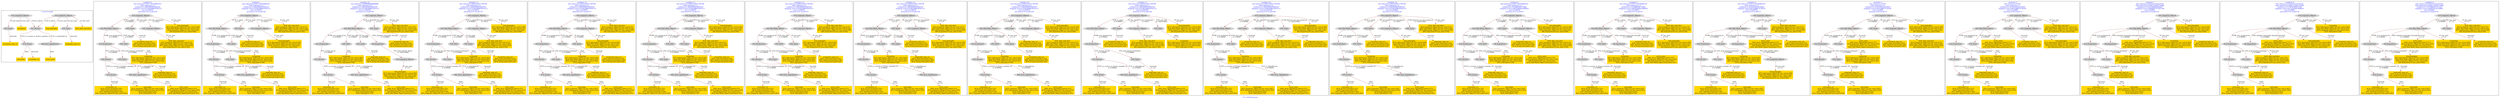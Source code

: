 digraph n0 {
fontcolor="blue"
remincross="true"
label="s11-s-19-artists.json"
subgraph cluster_0 {
label="1-correct model"
n2[style="filled",color="white",fillcolor="lightgray",label="E21_Person1"];
n3[style="filled",color="white",fillcolor="lightgray",label="E74_Group1"];
n4[style="filled",color="white",fillcolor="lightgray",label="E82_Actor_Appellation1"];
n5[style="filled",color="white",fillcolor="lightgray",label="E33_Linguistic_Object1"];
n6[style="filled",color="white",fillcolor="lightgray",label="E55_Type1"];
n7[shape="plaintext",style="filled",fillcolor="gold",label="birth_data_and_place"];
n8[shape="plaintext",style="filled",fillcolor="gold",label="long_biography"];
n9[style="filled",color="white",fillcolor="lightgray",label="E33_Linguistic_Object2"];
n10[style="filled",color="white",fillcolor="lightgray",label="E55_Type2"];
n11[shape="plaintext",style="filled",fillcolor="gold",label="occupation"];
n12[shape="plaintext",style="filled",fillcolor="gold",label="biography_type_uri"];
n13[shape="plaintext",style="filled",fillcolor="gold",label="occupation_type_uri"];
n14[shape="plaintext",style="filled",fillcolor="gold",label="nationality_uri"];
n15[shape="plaintext",style="filled",fillcolor="gold",label="nationality"];
n16[shape="plaintext",style="filled",fillcolor="gold",label="artist_name"];
}
subgraph cluster_1 {
label="candidate 0\nlink coherence:0.9411764705882353\nnode coherence:1.0\nconfidence:0.34935095855065335\nmapping score:0.47061698618355113\ncost:115.99975\n-precision:0.53-recall:0.64"
n18[style="filled",color="white",fillcolor="lightgray",label="E12_Production1"];
n19[style="filled",color="white",fillcolor="lightgray",label="E21_Person1"];
n20[style="filled",color="white",fillcolor="lightgray",label="E55_Type1"];
n21[style="filled",color="white",fillcolor="lightgray",label="E74_Group1"];
n22[style="filled",color="white",fillcolor="lightgray",label="E82_Actor_Appellation1"];
n23[style="filled",color="white",fillcolor="lightgray",label="E22_Man-Made_Object1"];
n24[style="filled",color="white",fillcolor="lightgray",label="E35_Title1"];
n25[style="filled",color="white",fillcolor="lightgray",label="E33_Linguistic_Object2"];
n26[style="filled",color="white",fillcolor="lightgray",label="E55_Type2"];
n27[style="filled",color="white",fillcolor="lightgray",label="E33_Linguistic_Object1"];
n28[shape="plaintext",style="filled",fillcolor="gold",label="nationality_uri\n[E74_Group,classLink,0.721]\n[E55_Type,classLink,0.151]\n[E57_Material,classLink,0.126]\n[E33_Linguistic_Object,P3_has_note,0.003]"];
n29[shape="plaintext",style="filled",fillcolor="gold",label="occupation_type_uri\n[E55_Type,classLink,0.353]\n[E57_Material,classLink,0.325]\n[E74_Group,classLink,0.322]"];
n30[shape="plaintext",style="filled",fillcolor="gold",label="nationality\n[E33_Linguistic_Object,P3_has_note,0.307]\n[E73_Information_Object,P3_has_note,0.301]\n[E74_Group,label,0.213]\n[E35_Title,label,0.179]"];
n31[shape="plaintext",style="filled",fillcolor="gold",label="biography_type_uri\n[E55_Type,classLink,0.353]\n[E57_Material,classLink,0.325]\n[E74_Group,classLink,0.322]"];
n32[shape="plaintext",style="filled",fillcolor="gold",label="birth_data_and_place\n[E33_Linguistic_Object,P3_has_note,0.37]\n[E22_Man-Made_Object,P3_has_note,0.235]\n[E73_Information_Object,P3_has_note,0.203]\n[E8_Acquisition,P3_has_note,0.192]"];
n33[shape="plaintext",style="filled",fillcolor="gold",label="occupation\n[E73_Information_Object,P3_has_note,0.341]\n[E22_Man-Made_Object,P3_has_note,0.307]\n[E33_Linguistic_Object,P3_has_note,0.224]\n[E35_Title,label,0.128]"];
n34[shape="plaintext",style="filled",fillcolor="gold",label="artist_name\n[E82_Actor_Appellation,label,0.377]\n[E33_Linguistic_Object,P3_has_note,0.235]\n[E8_Acquisition,P3_has_note,0.231]\n[E22_Man-Made_Object,classLink,0.157]"];
n35[shape="plaintext",style="filled",fillcolor="gold",label="long_biography\n[E73_Information_Object,P3_has_note,0.345]\n[E22_Man-Made_Object,P3_has_note,0.331]\n[E33_Linguistic_Object,P3_has_note,0.28]\n[E8_Acquisition,P3_has_note,0.044]"];
}
subgraph cluster_2 {
label="candidate 1\nlink coherence:0.9411764705882353\nnode coherence:1.0\nconfidence:0.34935095855065335\nmapping score:0.47061698618355113\ncost:115.99976\n-precision:0.53-recall:0.64"
n37[style="filled",color="white",fillcolor="lightgray",label="E12_Production1"];
n38[style="filled",color="white",fillcolor="lightgray",label="E21_Person1"];
n39[style="filled",color="white",fillcolor="lightgray",label="E55_Type1"];
n40[style="filled",color="white",fillcolor="lightgray",label="E74_Group1"];
n41[style="filled",color="white",fillcolor="lightgray",label="E82_Actor_Appellation1"];
n42[style="filled",color="white",fillcolor="lightgray",label="E22_Man-Made_Object1"];
n43[style="filled",color="white",fillcolor="lightgray",label="E35_Title1"];
n44[style="filled",color="white",fillcolor="lightgray",label="E33_Linguistic_Object1"];
n45[style="filled",color="white",fillcolor="lightgray",label="E55_Type3"];
n46[style="filled",color="white",fillcolor="lightgray",label="E33_Linguistic_Object2"];
n47[shape="plaintext",style="filled",fillcolor="gold",label="nationality_uri\n[E74_Group,classLink,0.721]\n[E55_Type,classLink,0.151]\n[E57_Material,classLink,0.126]\n[E33_Linguistic_Object,P3_has_note,0.003]"];
n48[shape="plaintext",style="filled",fillcolor="gold",label="nationality\n[E33_Linguistic_Object,P3_has_note,0.307]\n[E73_Information_Object,P3_has_note,0.301]\n[E74_Group,label,0.213]\n[E35_Title,label,0.179]"];
n49[shape="plaintext",style="filled",fillcolor="gold",label="biography_type_uri\n[E55_Type,classLink,0.353]\n[E57_Material,classLink,0.325]\n[E74_Group,classLink,0.322]"];
n50[shape="plaintext",style="filled",fillcolor="gold",label="birth_data_and_place\n[E33_Linguistic_Object,P3_has_note,0.37]\n[E22_Man-Made_Object,P3_has_note,0.235]\n[E73_Information_Object,P3_has_note,0.203]\n[E8_Acquisition,P3_has_note,0.192]"];
n51[shape="plaintext",style="filled",fillcolor="gold",label="occupation\n[E73_Information_Object,P3_has_note,0.341]\n[E22_Man-Made_Object,P3_has_note,0.307]\n[E33_Linguistic_Object,P3_has_note,0.224]\n[E35_Title,label,0.128]"];
n52[shape="plaintext",style="filled",fillcolor="gold",label="artist_name\n[E82_Actor_Appellation,label,0.377]\n[E33_Linguistic_Object,P3_has_note,0.235]\n[E8_Acquisition,P3_has_note,0.231]\n[E22_Man-Made_Object,classLink,0.157]"];
n53[shape="plaintext",style="filled",fillcolor="gold",label="long_biography\n[E73_Information_Object,P3_has_note,0.345]\n[E22_Man-Made_Object,P3_has_note,0.331]\n[E33_Linguistic_Object,P3_has_note,0.28]\n[E8_Acquisition,P3_has_note,0.044]"];
n54[shape="plaintext",style="filled",fillcolor="gold",label="occupation_type_uri\n[E55_Type,classLink,0.353]\n[E57_Material,classLink,0.325]\n[E74_Group,classLink,0.322]"];
}
subgraph cluster_3 {
label="candidate 10\nlink coherence:0.8888888888888888\nnode coherence:1.0\nconfidence:0.34935095855065335\nmapping score:0.47061698618355113\ncost:117.009762\n-precision:0.5-recall:0.64"
n56[style="filled",color="white",fillcolor="lightgray",label="E12_Production1"];
n57[style="filled",color="white",fillcolor="lightgray",label="E21_Person1"];
n58[style="filled",color="white",fillcolor="lightgray",label="E74_Group1"];
n59[style="filled",color="white",fillcolor="lightgray",label="E82_Actor_Appellation1"];
n60[style="filled",color="white",fillcolor="lightgray",label="E22_Man-Made_Object1"];
n61[style="filled",color="white",fillcolor="lightgray",label="E35_Title1"];
n62[style="filled",color="white",fillcolor="lightgray",label="E55_Type2"];
n63[style="filled",color="white",fillcolor="lightgray",label="E8_Acquisition1"];
n64[style="filled",color="white",fillcolor="lightgray",label="E33_Linguistic_Object1"];
n65[style="filled",color="white",fillcolor="lightgray",label="E55_Type3"];
n66[style="filled",color="white",fillcolor="lightgray",label="E33_Linguistic_Object2"];
n67[shape="plaintext",style="filled",fillcolor="gold",label="nationality_uri\n[E74_Group,classLink,0.721]\n[E55_Type,classLink,0.151]\n[E57_Material,classLink,0.126]\n[E33_Linguistic_Object,P3_has_note,0.003]"];
n68[shape="plaintext",style="filled",fillcolor="gold",label="biography_type_uri\n[E55_Type,classLink,0.353]\n[E57_Material,classLink,0.325]\n[E74_Group,classLink,0.322]"];
n69[shape="plaintext",style="filled",fillcolor="gold",label="nationality\n[E33_Linguistic_Object,P3_has_note,0.307]\n[E73_Information_Object,P3_has_note,0.301]\n[E74_Group,label,0.213]\n[E35_Title,label,0.179]"];
n70[shape="plaintext",style="filled",fillcolor="gold",label="birth_data_and_place\n[E33_Linguistic_Object,P3_has_note,0.37]\n[E22_Man-Made_Object,P3_has_note,0.235]\n[E73_Information_Object,P3_has_note,0.203]\n[E8_Acquisition,P3_has_note,0.192]"];
n71[shape="plaintext",style="filled",fillcolor="gold",label="occupation\n[E73_Information_Object,P3_has_note,0.341]\n[E22_Man-Made_Object,P3_has_note,0.307]\n[E33_Linguistic_Object,P3_has_note,0.224]\n[E35_Title,label,0.128]"];
n72[shape="plaintext",style="filled",fillcolor="gold",label="artist_name\n[E82_Actor_Appellation,label,0.377]\n[E33_Linguistic_Object,P3_has_note,0.235]\n[E8_Acquisition,P3_has_note,0.231]\n[E22_Man-Made_Object,classLink,0.157]"];
n73[shape="plaintext",style="filled",fillcolor="gold",label="long_biography\n[E73_Information_Object,P3_has_note,0.345]\n[E22_Man-Made_Object,P3_has_note,0.331]\n[E33_Linguistic_Object,P3_has_note,0.28]\n[E8_Acquisition,P3_has_note,0.044]"];
n74[shape="plaintext",style="filled",fillcolor="gold",label="occupation_type_uri\n[E55_Type,classLink,0.353]\n[E57_Material,classLink,0.325]\n[E74_Group,classLink,0.322]"];
}
subgraph cluster_4 {
label="candidate 11\nlink coherence:0.8823529411764706\nnode coherence:1.0\nconfidence:0.34935095855065335\nmapping score:0.47061698618355113\ncost:115.99973\n-precision:0.47-recall:0.57"
n76[style="filled",color="white",fillcolor="lightgray",label="E12_Production1"];
n77[style="filled",color="white",fillcolor="lightgray",label="E21_Person1"];
n78[style="filled",color="white",fillcolor="lightgray",label="E55_Type1"];
n79[style="filled",color="white",fillcolor="lightgray",label="E74_Group1"];
n80[style="filled",color="white",fillcolor="lightgray",label="E82_Actor_Appellation1"];
n81[style="filled",color="white",fillcolor="lightgray",label="E22_Man-Made_Object1"];
n82[style="filled",color="white",fillcolor="lightgray",label="E35_Title1"];
n83[style="filled",color="white",fillcolor="lightgray",label="E55_Type2"];
n84[style="filled",color="white",fillcolor="lightgray",label="E33_Linguistic_Object2"];
n85[style="filled",color="white",fillcolor="lightgray",label="E33_Linguistic_Object1"];
n86[shape="plaintext",style="filled",fillcolor="gold",label="nationality_uri\n[E74_Group,classLink,0.721]\n[E55_Type,classLink,0.151]\n[E57_Material,classLink,0.126]\n[E33_Linguistic_Object,P3_has_note,0.003]"];
n87[shape="plaintext",style="filled",fillcolor="gold",label="occupation_type_uri\n[E55_Type,classLink,0.353]\n[E57_Material,classLink,0.325]\n[E74_Group,classLink,0.322]"];
n88[shape="plaintext",style="filled",fillcolor="gold",label="nationality\n[E33_Linguistic_Object,P3_has_note,0.307]\n[E73_Information_Object,P3_has_note,0.301]\n[E74_Group,label,0.213]\n[E35_Title,label,0.179]"];
n89[shape="plaintext",style="filled",fillcolor="gold",label="biography_type_uri\n[E55_Type,classLink,0.353]\n[E57_Material,classLink,0.325]\n[E74_Group,classLink,0.322]"];
n90[shape="plaintext",style="filled",fillcolor="gold",label="birth_data_and_place\n[E33_Linguistic_Object,P3_has_note,0.37]\n[E22_Man-Made_Object,P3_has_note,0.235]\n[E73_Information_Object,P3_has_note,0.203]\n[E8_Acquisition,P3_has_note,0.192]"];
n91[shape="plaintext",style="filled",fillcolor="gold",label="occupation\n[E73_Information_Object,P3_has_note,0.341]\n[E22_Man-Made_Object,P3_has_note,0.307]\n[E33_Linguistic_Object,P3_has_note,0.224]\n[E35_Title,label,0.128]"];
n92[shape="plaintext",style="filled",fillcolor="gold",label="artist_name\n[E82_Actor_Appellation,label,0.377]\n[E33_Linguistic_Object,P3_has_note,0.235]\n[E8_Acquisition,P3_has_note,0.231]\n[E22_Man-Made_Object,classLink,0.157]"];
n93[shape="plaintext",style="filled",fillcolor="gold",label="long_biography\n[E73_Information_Object,P3_has_note,0.345]\n[E22_Man-Made_Object,P3_has_note,0.331]\n[E33_Linguistic_Object,P3_has_note,0.28]\n[E8_Acquisition,P3_has_note,0.044]"];
}
subgraph cluster_5 {
label="candidate 12\nlink coherence:0.8823529411764706\nnode coherence:1.0\nconfidence:0.34935095855065335\nmapping score:0.47061698618355113\ncost:115.99974\n-precision:0.47-recall:0.57"
n95[style="filled",color="white",fillcolor="lightgray",label="E12_Production1"];
n96[style="filled",color="white",fillcolor="lightgray",label="E21_Person1"];
n97[style="filled",color="white",fillcolor="lightgray",label="E55_Type1"];
n98[style="filled",color="white",fillcolor="lightgray",label="E74_Group1"];
n99[style="filled",color="white",fillcolor="lightgray",label="E82_Actor_Appellation1"];
n100[style="filled",color="white",fillcolor="lightgray",label="E22_Man-Made_Object1"];
n101[style="filled",color="white",fillcolor="lightgray",label="E35_Title1"];
n102[style="filled",color="white",fillcolor="lightgray",label="E55_Type2"];
n103[style="filled",color="white",fillcolor="lightgray",label="E33_Linguistic_Object1"];
n104[style="filled",color="white",fillcolor="lightgray",label="E33_Linguistic_Object2"];
n105[shape="plaintext",style="filled",fillcolor="gold",label="nationality_uri\n[E74_Group,classLink,0.721]\n[E55_Type,classLink,0.151]\n[E57_Material,classLink,0.126]\n[E33_Linguistic_Object,P3_has_note,0.003]"];
n106[shape="plaintext",style="filled",fillcolor="gold",label="occupation_type_uri\n[E55_Type,classLink,0.353]\n[E57_Material,classLink,0.325]\n[E74_Group,classLink,0.322]"];
n107[shape="plaintext",style="filled",fillcolor="gold",label="nationality\n[E33_Linguistic_Object,P3_has_note,0.307]\n[E73_Information_Object,P3_has_note,0.301]\n[E74_Group,label,0.213]\n[E35_Title,label,0.179]"];
n108[shape="plaintext",style="filled",fillcolor="gold",label="biography_type_uri\n[E55_Type,classLink,0.353]\n[E57_Material,classLink,0.325]\n[E74_Group,classLink,0.322]"];
n109[shape="plaintext",style="filled",fillcolor="gold",label="birth_data_and_place\n[E33_Linguistic_Object,P3_has_note,0.37]\n[E22_Man-Made_Object,P3_has_note,0.235]\n[E73_Information_Object,P3_has_note,0.203]\n[E8_Acquisition,P3_has_note,0.192]"];
n110[shape="plaintext",style="filled",fillcolor="gold",label="occupation\n[E73_Information_Object,P3_has_note,0.341]\n[E22_Man-Made_Object,P3_has_note,0.307]\n[E33_Linguistic_Object,P3_has_note,0.224]\n[E35_Title,label,0.128]"];
n111[shape="plaintext",style="filled",fillcolor="gold",label="artist_name\n[E82_Actor_Appellation,label,0.377]\n[E33_Linguistic_Object,P3_has_note,0.235]\n[E8_Acquisition,P3_has_note,0.231]\n[E22_Man-Made_Object,classLink,0.157]"];
n112[shape="plaintext",style="filled",fillcolor="gold",label="long_biography\n[E73_Information_Object,P3_has_note,0.345]\n[E22_Man-Made_Object,P3_has_note,0.331]\n[E33_Linguistic_Object,P3_has_note,0.28]\n[E8_Acquisition,P3_has_note,0.044]"];
}
subgraph cluster_6 {
label="candidate 13\nlink coherence:0.8823529411764706\nnode coherence:1.0\nconfidence:0.34935095855065335\nmapping score:0.47061698618355113\ncost:115.99975\n-precision:0.47-recall:0.57"
n114[style="filled",color="white",fillcolor="lightgray",label="E12_Production1"];
n115[style="filled",color="white",fillcolor="lightgray",label="E21_Person1"];
n116[style="filled",color="white",fillcolor="lightgray",label="E55_Type1"];
n117[style="filled",color="white",fillcolor="lightgray",label="E74_Group1"];
n118[style="filled",color="white",fillcolor="lightgray",label="E82_Actor_Appellation1"];
n119[style="filled",color="white",fillcolor="lightgray",label="E22_Man-Made_Object1"];
n120[style="filled",color="white",fillcolor="lightgray",label="E35_Title1"];
n121[style="filled",color="white",fillcolor="lightgray",label="E55_Type3"];
n122[style="filled",color="white",fillcolor="lightgray",label="E33_Linguistic_Object2"];
n123[style="filled",color="white",fillcolor="lightgray",label="E33_Linguistic_Object1"];
n124[shape="plaintext",style="filled",fillcolor="gold",label="nationality_uri\n[E74_Group,classLink,0.721]\n[E55_Type,classLink,0.151]\n[E57_Material,classLink,0.126]\n[E33_Linguistic_Object,P3_has_note,0.003]"];
n125[shape="plaintext",style="filled",fillcolor="gold",label="nationality\n[E33_Linguistic_Object,P3_has_note,0.307]\n[E73_Information_Object,P3_has_note,0.301]\n[E74_Group,label,0.213]\n[E35_Title,label,0.179]"];
n126[shape="plaintext",style="filled",fillcolor="gold",label="biography_type_uri\n[E55_Type,classLink,0.353]\n[E57_Material,classLink,0.325]\n[E74_Group,classLink,0.322]"];
n127[shape="plaintext",style="filled",fillcolor="gold",label="birth_data_and_place\n[E33_Linguistic_Object,P3_has_note,0.37]\n[E22_Man-Made_Object,P3_has_note,0.235]\n[E73_Information_Object,P3_has_note,0.203]\n[E8_Acquisition,P3_has_note,0.192]"];
n128[shape="plaintext",style="filled",fillcolor="gold",label="occupation\n[E73_Information_Object,P3_has_note,0.341]\n[E22_Man-Made_Object,P3_has_note,0.307]\n[E33_Linguistic_Object,P3_has_note,0.224]\n[E35_Title,label,0.128]"];
n129[shape="plaintext",style="filled",fillcolor="gold",label="artist_name\n[E82_Actor_Appellation,label,0.377]\n[E33_Linguistic_Object,P3_has_note,0.235]\n[E8_Acquisition,P3_has_note,0.231]\n[E22_Man-Made_Object,classLink,0.157]"];
n130[shape="plaintext",style="filled",fillcolor="gold",label="long_biography\n[E73_Information_Object,P3_has_note,0.345]\n[E22_Man-Made_Object,P3_has_note,0.331]\n[E33_Linguistic_Object,P3_has_note,0.28]\n[E8_Acquisition,P3_has_note,0.044]"];
n131[shape="plaintext",style="filled",fillcolor="gold",label="occupation_type_uri\n[E55_Type,classLink,0.353]\n[E57_Material,classLink,0.325]\n[E74_Group,classLink,0.322]"];
}
subgraph cluster_7 {
label="candidate 14\nlink coherence:0.8823529411764706\nnode coherence:1.0\nconfidence:0.34935095855065335\nmapping score:0.47061698618355113\ncost:115.99976\n-precision:0.47-recall:0.57"
n133[style="filled",color="white",fillcolor="lightgray",label="E12_Production1"];
n134[style="filled",color="white",fillcolor="lightgray",label="E21_Person1"];
n135[style="filled",color="white",fillcolor="lightgray",label="E55_Type1"];
n136[style="filled",color="white",fillcolor="lightgray",label="E74_Group1"];
n137[style="filled",color="white",fillcolor="lightgray",label="E82_Actor_Appellation1"];
n138[style="filled",color="white",fillcolor="lightgray",label="E22_Man-Made_Object1"];
n139[style="filled",color="white",fillcolor="lightgray",label="E35_Title1"];
n140[style="filled",color="white",fillcolor="lightgray",label="E55_Type3"];
n141[style="filled",color="white",fillcolor="lightgray",label="E33_Linguistic_Object1"];
n142[style="filled",color="white",fillcolor="lightgray",label="E33_Linguistic_Object2"];
n143[shape="plaintext",style="filled",fillcolor="gold",label="nationality_uri\n[E74_Group,classLink,0.721]\n[E55_Type,classLink,0.151]\n[E57_Material,classLink,0.126]\n[E33_Linguistic_Object,P3_has_note,0.003]"];
n144[shape="plaintext",style="filled",fillcolor="gold",label="nationality\n[E33_Linguistic_Object,P3_has_note,0.307]\n[E73_Information_Object,P3_has_note,0.301]\n[E74_Group,label,0.213]\n[E35_Title,label,0.179]"];
n145[shape="plaintext",style="filled",fillcolor="gold",label="biography_type_uri\n[E55_Type,classLink,0.353]\n[E57_Material,classLink,0.325]\n[E74_Group,classLink,0.322]"];
n146[shape="plaintext",style="filled",fillcolor="gold",label="birth_data_and_place\n[E33_Linguistic_Object,P3_has_note,0.37]\n[E22_Man-Made_Object,P3_has_note,0.235]\n[E73_Information_Object,P3_has_note,0.203]\n[E8_Acquisition,P3_has_note,0.192]"];
n147[shape="plaintext",style="filled",fillcolor="gold",label="occupation\n[E73_Information_Object,P3_has_note,0.341]\n[E22_Man-Made_Object,P3_has_note,0.307]\n[E33_Linguistic_Object,P3_has_note,0.224]\n[E35_Title,label,0.128]"];
n148[shape="plaintext",style="filled",fillcolor="gold",label="artist_name\n[E82_Actor_Appellation,label,0.377]\n[E33_Linguistic_Object,P3_has_note,0.235]\n[E8_Acquisition,P3_has_note,0.231]\n[E22_Man-Made_Object,classLink,0.157]"];
n149[shape="plaintext",style="filled",fillcolor="gold",label="long_biography\n[E73_Information_Object,P3_has_note,0.345]\n[E22_Man-Made_Object,P3_has_note,0.331]\n[E33_Linguistic_Object,P3_has_note,0.28]\n[E8_Acquisition,P3_has_note,0.044]"];
n150[shape="plaintext",style="filled",fillcolor="gold",label="occupation_type_uri\n[E55_Type,classLink,0.353]\n[E57_Material,classLink,0.325]\n[E74_Group,classLink,0.322]"];
}
subgraph cluster_8 {
label="candidate 15\nlink coherence:0.8823529411764706\nnode coherence:1.0\nconfidence:0.34935095855065335\nmapping score:0.47061698618355113\ncost:115.99978\n-precision:0.53-recall:0.64"
n152[style="filled",color="white",fillcolor="lightgray",label="E12_Production1"];
n153[style="filled",color="white",fillcolor="lightgray",label="E21_Person1"];
n154[style="filled",color="white",fillcolor="lightgray",label="E74_Group1"];
n155[style="filled",color="white",fillcolor="lightgray",label="E82_Actor_Appellation1"];
n156[style="filled",color="white",fillcolor="lightgray",label="E22_Man-Made_Object1"];
n157[style="filled",color="white",fillcolor="lightgray",label="E35_Title1"];
n158[style="filled",color="white",fillcolor="lightgray",label="E55_Type2"];
n159[style="filled",color="white",fillcolor="lightgray",label="E33_Linguistic_Object1"];
n160[style="filled",color="white",fillcolor="lightgray",label="E55_Type3"];
n161[style="filled",color="white",fillcolor="lightgray",label="E33_Linguistic_Object2"];
n162[shape="plaintext",style="filled",fillcolor="gold",label="nationality_uri\n[E74_Group,classLink,0.721]\n[E55_Type,classLink,0.151]\n[E57_Material,classLink,0.126]\n[E33_Linguistic_Object,P3_has_note,0.003]"];
n163[shape="plaintext",style="filled",fillcolor="gold",label="biography_type_uri\n[E55_Type,classLink,0.353]\n[E57_Material,classLink,0.325]\n[E74_Group,classLink,0.322]"];
n164[shape="plaintext",style="filled",fillcolor="gold",label="nationality\n[E33_Linguistic_Object,P3_has_note,0.307]\n[E73_Information_Object,P3_has_note,0.301]\n[E74_Group,label,0.213]\n[E35_Title,label,0.179]"];
n165[shape="plaintext",style="filled",fillcolor="gold",label="birth_data_and_place\n[E33_Linguistic_Object,P3_has_note,0.37]\n[E22_Man-Made_Object,P3_has_note,0.235]\n[E73_Information_Object,P3_has_note,0.203]\n[E8_Acquisition,P3_has_note,0.192]"];
n166[shape="plaintext",style="filled",fillcolor="gold",label="occupation\n[E73_Information_Object,P3_has_note,0.341]\n[E22_Man-Made_Object,P3_has_note,0.307]\n[E33_Linguistic_Object,P3_has_note,0.224]\n[E35_Title,label,0.128]"];
n167[shape="plaintext",style="filled",fillcolor="gold",label="artist_name\n[E82_Actor_Appellation,label,0.377]\n[E33_Linguistic_Object,P3_has_note,0.235]\n[E8_Acquisition,P3_has_note,0.231]\n[E22_Man-Made_Object,classLink,0.157]"];
n168[shape="plaintext",style="filled",fillcolor="gold",label="long_biography\n[E73_Information_Object,P3_has_note,0.345]\n[E22_Man-Made_Object,P3_has_note,0.331]\n[E33_Linguistic_Object,P3_has_note,0.28]\n[E8_Acquisition,P3_has_note,0.044]"];
n169[shape="plaintext",style="filled",fillcolor="gold",label="occupation_type_uri\n[E55_Type,classLink,0.353]\n[E57_Material,classLink,0.325]\n[E74_Group,classLink,0.322]"];
}
subgraph cluster_9 {
label="candidate 16\nlink coherence:0.8823529411764706\nnode coherence:1.0\nconfidence:0.34935095855065335\nmapping score:0.47061698618355113\ncost:115.99979\n-precision:0.53-recall:0.64"
n171[style="filled",color="white",fillcolor="lightgray",label="E12_Production1"];
n172[style="filled",color="white",fillcolor="lightgray",label="E21_Person1"];
n173[style="filled",color="white",fillcolor="lightgray",label="E74_Group1"];
n174[style="filled",color="white",fillcolor="lightgray",label="E82_Actor_Appellation1"];
n175[style="filled",color="white",fillcolor="lightgray",label="E22_Man-Made_Object1"];
n176[style="filled",color="white",fillcolor="lightgray",label="E35_Title1"];
n177[style="filled",color="white",fillcolor="lightgray",label="E55_Type3"];
n178[style="filled",color="white",fillcolor="lightgray",label="E33_Linguistic_Object2"];
n179[style="filled",color="white",fillcolor="lightgray",label="E55_Type2"];
n180[style="filled",color="white",fillcolor="lightgray",label="E33_Linguistic_Object1"];
n181[shape="plaintext",style="filled",fillcolor="gold",label="nationality_uri\n[E74_Group,classLink,0.721]\n[E55_Type,classLink,0.151]\n[E57_Material,classLink,0.126]\n[E33_Linguistic_Object,P3_has_note,0.003]"];
n182[shape="plaintext",style="filled",fillcolor="gold",label="biography_type_uri\n[E55_Type,classLink,0.353]\n[E57_Material,classLink,0.325]\n[E74_Group,classLink,0.322]"];
n183[shape="plaintext",style="filled",fillcolor="gold",label="nationality\n[E33_Linguistic_Object,P3_has_note,0.307]\n[E73_Information_Object,P3_has_note,0.301]\n[E74_Group,label,0.213]\n[E35_Title,label,0.179]"];
n184[shape="plaintext",style="filled",fillcolor="gold",label="birth_data_and_place\n[E33_Linguistic_Object,P3_has_note,0.37]\n[E22_Man-Made_Object,P3_has_note,0.235]\n[E73_Information_Object,P3_has_note,0.203]\n[E8_Acquisition,P3_has_note,0.192]"];
n185[shape="plaintext",style="filled",fillcolor="gold",label="occupation\n[E73_Information_Object,P3_has_note,0.341]\n[E22_Man-Made_Object,P3_has_note,0.307]\n[E33_Linguistic_Object,P3_has_note,0.224]\n[E35_Title,label,0.128]"];
n186[shape="plaintext",style="filled",fillcolor="gold",label="artist_name\n[E82_Actor_Appellation,label,0.377]\n[E33_Linguistic_Object,P3_has_note,0.235]\n[E8_Acquisition,P3_has_note,0.231]\n[E22_Man-Made_Object,classLink,0.157]"];
n187[shape="plaintext",style="filled",fillcolor="gold",label="long_biography\n[E73_Information_Object,P3_has_note,0.345]\n[E22_Man-Made_Object,P3_has_note,0.331]\n[E33_Linguistic_Object,P3_has_note,0.28]\n[E8_Acquisition,P3_has_note,0.044]"];
n188[shape="plaintext",style="filled",fillcolor="gold",label="occupation_type_uri\n[E55_Type,classLink,0.353]\n[E57_Material,classLink,0.325]\n[E74_Group,classLink,0.322]"];
}
subgraph cluster_10 {
label="candidate 17\nlink coherence:0.8823529411764706\nnode coherence:1.0\nconfidence:0.34935095855065335\nmapping score:0.47061698618355113\ncost:215.009782\n-precision:0.53-recall:0.64"
n190[style="filled",color="white",fillcolor="lightgray",label="E12_Production1"];
n191[style="filled",color="white",fillcolor="lightgray",label="E21_Person1"];
n192[style="filled",color="white",fillcolor="lightgray",label="E55_Type1"];
n193[style="filled",color="white",fillcolor="lightgray",label="E74_Group1"];
n194[style="filled",color="white",fillcolor="lightgray",label="E82_Actor_Appellation1"];
n195[style="filled",color="white",fillcolor="lightgray",label="E22_Man-Made_Object1"];
n196[style="filled",color="white",fillcolor="lightgray",label="E33_Linguistic_Object2"];
n197[style="filled",color="white",fillcolor="lightgray",label="E55_Type2"];
n198[style="filled",color="white",fillcolor="lightgray",label="E33_Linguistic_Object1"];
n199[style="filled",color="white",fillcolor="lightgray",label="E35_Title1"];
n200[shape="plaintext",style="filled",fillcolor="gold",label="nationality_uri\n[E74_Group,classLink,0.721]\n[E55_Type,classLink,0.151]\n[E57_Material,classLink,0.126]\n[E33_Linguistic_Object,P3_has_note,0.003]"];
n201[shape="plaintext",style="filled",fillcolor="gold",label="occupation_type_uri\n[E55_Type,classLink,0.353]\n[E57_Material,classLink,0.325]\n[E74_Group,classLink,0.322]"];
n202[shape="plaintext",style="filled",fillcolor="gold",label="nationality\n[E33_Linguistic_Object,P3_has_note,0.307]\n[E73_Information_Object,P3_has_note,0.301]\n[E74_Group,label,0.213]\n[E35_Title,label,0.179]"];
n203[shape="plaintext",style="filled",fillcolor="gold",label="biography_type_uri\n[E55_Type,classLink,0.353]\n[E57_Material,classLink,0.325]\n[E74_Group,classLink,0.322]"];
n204[shape="plaintext",style="filled",fillcolor="gold",label="birth_data_and_place\n[E33_Linguistic_Object,P3_has_note,0.37]\n[E22_Man-Made_Object,P3_has_note,0.235]\n[E73_Information_Object,P3_has_note,0.203]\n[E8_Acquisition,P3_has_note,0.192]"];
n205[shape="plaintext",style="filled",fillcolor="gold",label="occupation\n[E73_Information_Object,P3_has_note,0.341]\n[E22_Man-Made_Object,P3_has_note,0.307]\n[E33_Linguistic_Object,P3_has_note,0.224]\n[E35_Title,label,0.128]"];
n206[shape="plaintext",style="filled",fillcolor="gold",label="artist_name\n[E82_Actor_Appellation,label,0.377]\n[E33_Linguistic_Object,P3_has_note,0.235]\n[E8_Acquisition,P3_has_note,0.231]\n[E22_Man-Made_Object,classLink,0.157]"];
n207[shape="plaintext",style="filled",fillcolor="gold",label="long_biography\n[E73_Information_Object,P3_has_note,0.345]\n[E22_Man-Made_Object,P3_has_note,0.331]\n[E33_Linguistic_Object,P3_has_note,0.28]\n[E8_Acquisition,P3_has_note,0.044]"];
}
subgraph cluster_11 {
label="candidate 18\nlink coherence:0.8823529411764706\nnode coherence:1.0\nconfidence:0.34935095855065335\nmapping score:0.47061698618355113\ncost:215.009792\n-precision:0.53-recall:0.64"
n209[style="filled",color="white",fillcolor="lightgray",label="E12_Production1"];
n210[style="filled",color="white",fillcolor="lightgray",label="E21_Person1"];
n211[style="filled",color="white",fillcolor="lightgray",label="E74_Group1"];
n212[style="filled",color="white",fillcolor="lightgray",label="E82_Actor_Appellation1"];
n213[style="filled",color="white",fillcolor="lightgray",label="E22_Man-Made_Object1"];
n214[style="filled",color="white",fillcolor="lightgray",label="E35_Title1"];
n215[style="filled",color="white",fillcolor="lightgray",label="E33_Linguistic_Object2"];
n216[style="filled",color="white",fillcolor="lightgray",label="E55_Type2"];
n217[style="filled",color="white",fillcolor="lightgray",label="E33_Linguistic_Object1"];
n218[style="filled",color="white",fillcolor="lightgray",label="E55_Type1"];
n219[shape="plaintext",style="filled",fillcolor="gold",label="nationality_uri\n[E74_Group,classLink,0.721]\n[E55_Type,classLink,0.151]\n[E57_Material,classLink,0.126]\n[E33_Linguistic_Object,P3_has_note,0.003]"];
n220[shape="plaintext",style="filled",fillcolor="gold",label="occupation_type_uri\n[E55_Type,classLink,0.353]\n[E57_Material,classLink,0.325]\n[E74_Group,classLink,0.322]"];
n221[shape="plaintext",style="filled",fillcolor="gold",label="nationality\n[E33_Linguistic_Object,P3_has_note,0.307]\n[E73_Information_Object,P3_has_note,0.301]\n[E74_Group,label,0.213]\n[E35_Title,label,0.179]"];
n222[shape="plaintext",style="filled",fillcolor="gold",label="biography_type_uri\n[E55_Type,classLink,0.353]\n[E57_Material,classLink,0.325]\n[E74_Group,classLink,0.322]"];
n223[shape="plaintext",style="filled",fillcolor="gold",label="birth_data_and_place\n[E33_Linguistic_Object,P3_has_note,0.37]\n[E22_Man-Made_Object,P3_has_note,0.235]\n[E73_Information_Object,P3_has_note,0.203]\n[E8_Acquisition,P3_has_note,0.192]"];
n224[shape="plaintext",style="filled",fillcolor="gold",label="occupation\n[E73_Information_Object,P3_has_note,0.341]\n[E22_Man-Made_Object,P3_has_note,0.307]\n[E33_Linguistic_Object,P3_has_note,0.224]\n[E35_Title,label,0.128]"];
n225[shape="plaintext",style="filled",fillcolor="gold",label="artist_name\n[E82_Actor_Appellation,label,0.377]\n[E33_Linguistic_Object,P3_has_note,0.235]\n[E8_Acquisition,P3_has_note,0.231]\n[E22_Man-Made_Object,classLink,0.157]"];
n226[shape="plaintext",style="filled",fillcolor="gold",label="long_biography\n[E73_Information_Object,P3_has_note,0.345]\n[E22_Man-Made_Object,P3_has_note,0.331]\n[E33_Linguistic_Object,P3_has_note,0.28]\n[E8_Acquisition,P3_has_note,0.044]"];
}
subgraph cluster_12 {
label="candidate 19\nlink coherence:0.8823529411764706\nnode coherence:1.0\nconfidence:0.34935095855065335\nmapping score:0.47061698618355113\ncost:215.009802\n-precision:0.53-recall:0.64"
n228[style="filled",color="white",fillcolor="lightgray",label="E12_Production1"];
n229[style="filled",color="white",fillcolor="lightgray",label="E21_Person1"];
n230[style="filled",color="white",fillcolor="lightgray",label="E74_Group1"];
n231[style="filled",color="white",fillcolor="lightgray",label="E82_Actor_Appellation1"];
n232[style="filled",color="white",fillcolor="lightgray",label="E22_Man-Made_Object1"];
n233[style="filled",color="white",fillcolor="lightgray",label="E35_Title1"];
n234[style="filled",color="white",fillcolor="lightgray",label="E33_Linguistic_Object1"];
n235[style="filled",color="white",fillcolor="lightgray",label="E55_Type3"];
n236[style="filled",color="white",fillcolor="lightgray",label="E33_Linguistic_Object2"];
n237[style="filled",color="white",fillcolor="lightgray",label="E55_Type1"];
n238[shape="plaintext",style="filled",fillcolor="gold",label="nationality_uri\n[E74_Group,classLink,0.721]\n[E55_Type,classLink,0.151]\n[E57_Material,classLink,0.126]\n[E33_Linguistic_Object,P3_has_note,0.003]"];
n239[shape="plaintext",style="filled",fillcolor="gold",label="nationality\n[E33_Linguistic_Object,P3_has_note,0.307]\n[E73_Information_Object,P3_has_note,0.301]\n[E74_Group,label,0.213]\n[E35_Title,label,0.179]"];
n240[shape="plaintext",style="filled",fillcolor="gold",label="biography_type_uri\n[E55_Type,classLink,0.353]\n[E57_Material,classLink,0.325]\n[E74_Group,classLink,0.322]"];
n241[shape="plaintext",style="filled",fillcolor="gold",label="birth_data_and_place\n[E33_Linguistic_Object,P3_has_note,0.37]\n[E22_Man-Made_Object,P3_has_note,0.235]\n[E73_Information_Object,P3_has_note,0.203]\n[E8_Acquisition,P3_has_note,0.192]"];
n242[shape="plaintext",style="filled",fillcolor="gold",label="occupation\n[E73_Information_Object,P3_has_note,0.341]\n[E22_Man-Made_Object,P3_has_note,0.307]\n[E33_Linguistic_Object,P3_has_note,0.224]\n[E35_Title,label,0.128]"];
n243[shape="plaintext",style="filled",fillcolor="gold",label="artist_name\n[E82_Actor_Appellation,label,0.377]\n[E33_Linguistic_Object,P3_has_note,0.235]\n[E8_Acquisition,P3_has_note,0.231]\n[E22_Man-Made_Object,classLink,0.157]"];
n244[shape="plaintext",style="filled",fillcolor="gold",label="long_biography\n[E73_Information_Object,P3_has_note,0.345]\n[E22_Man-Made_Object,P3_has_note,0.331]\n[E33_Linguistic_Object,P3_has_note,0.28]\n[E8_Acquisition,P3_has_note,0.044]"];
n245[shape="plaintext",style="filled",fillcolor="gold",label="occupation_type_uri\n[E55_Type,classLink,0.353]\n[E57_Material,classLink,0.325]\n[E74_Group,classLink,0.322]"];
}
subgraph cluster_13 {
label="candidate 2\nlink coherence:0.9411764705882353\nnode coherence:1.0\nconfidence:0.3310889386776461\nmapping score:0.46452964622588205\ncost:115.99978\n-precision:0.41-recall:0.5"
n247[style="filled",color="white",fillcolor="lightgray",label="E12_Production1"];
n248[style="filled",color="white",fillcolor="lightgray",label="E21_Person1"];
n249[style="filled",color="white",fillcolor="lightgray",label="E55_Type1"];
n250[style="filled",color="white",fillcolor="lightgray",label="E74_Group1"];
n251[style="filled",color="white",fillcolor="lightgray",label="E22_Man-Made_Object1"];
n252[style="filled",color="white",fillcolor="lightgray",label="E35_Title1"];
n253[style="filled",color="white",fillcolor="lightgray",label="E8_Acquisition1"];
n254[style="filled",color="white",fillcolor="lightgray",label="E33_Linguistic_Object2"];
n255[style="filled",color="white",fillcolor="lightgray",label="E55_Type2"];
n256[style="filled",color="white",fillcolor="lightgray",label="E33_Linguistic_Object1"];
n257[shape="plaintext",style="filled",fillcolor="gold",label="nationality_uri\n[E74_Group,classLink,0.721]\n[E55_Type,classLink,0.151]\n[E57_Material,classLink,0.126]\n[E33_Linguistic_Object,P3_has_note,0.003]"];
n258[shape="plaintext",style="filled",fillcolor="gold",label="occupation_type_uri\n[E55_Type,classLink,0.353]\n[E57_Material,classLink,0.325]\n[E74_Group,classLink,0.322]"];
n259[shape="plaintext",style="filled",fillcolor="gold",label="artist_name\n[E82_Actor_Appellation,label,0.377]\n[E33_Linguistic_Object,P3_has_note,0.235]\n[E8_Acquisition,P3_has_note,0.231]\n[E22_Man-Made_Object,classLink,0.157]"];
n260[shape="plaintext",style="filled",fillcolor="gold",label="nationality\n[E33_Linguistic_Object,P3_has_note,0.307]\n[E73_Information_Object,P3_has_note,0.301]\n[E74_Group,label,0.213]\n[E35_Title,label,0.179]"];
n261[shape="plaintext",style="filled",fillcolor="gold",label="biography_type_uri\n[E55_Type,classLink,0.353]\n[E57_Material,classLink,0.325]\n[E74_Group,classLink,0.322]"];
n262[shape="plaintext",style="filled",fillcolor="gold",label="birth_data_and_place\n[E33_Linguistic_Object,P3_has_note,0.37]\n[E22_Man-Made_Object,P3_has_note,0.235]\n[E73_Information_Object,P3_has_note,0.203]\n[E8_Acquisition,P3_has_note,0.192]"];
n263[shape="plaintext",style="filled",fillcolor="gold",label="occupation\n[E73_Information_Object,P3_has_note,0.341]\n[E22_Man-Made_Object,P3_has_note,0.307]\n[E33_Linguistic_Object,P3_has_note,0.224]\n[E35_Title,label,0.128]"];
n264[shape="plaintext",style="filled",fillcolor="gold",label="long_biography\n[E73_Information_Object,P3_has_note,0.345]\n[E22_Man-Made_Object,P3_has_note,0.331]\n[E33_Linguistic_Object,P3_has_note,0.28]\n[E8_Acquisition,P3_has_note,0.044]"];
}
subgraph cluster_14 {
label="candidate 3\nlink coherence:0.9411764705882353\nnode coherence:1.0\nconfidence:0.3310889386776461\nmapping score:0.46452964622588205\ncost:115.99979\n-precision:0.41-recall:0.5"
n266[style="filled",color="white",fillcolor="lightgray",label="E12_Production1"];
n267[style="filled",color="white",fillcolor="lightgray",label="E21_Person1"];
n268[style="filled",color="white",fillcolor="lightgray",label="E55_Type1"];
n269[style="filled",color="white",fillcolor="lightgray",label="E74_Group1"];
n270[style="filled",color="white",fillcolor="lightgray",label="E22_Man-Made_Object1"];
n271[style="filled",color="white",fillcolor="lightgray",label="E35_Title1"];
n272[style="filled",color="white",fillcolor="lightgray",label="E8_Acquisition1"];
n273[style="filled",color="white",fillcolor="lightgray",label="E33_Linguistic_Object1"];
n274[style="filled",color="white",fillcolor="lightgray",label="E55_Type3"];
n275[style="filled",color="white",fillcolor="lightgray",label="E33_Linguistic_Object2"];
n276[shape="plaintext",style="filled",fillcolor="gold",label="nationality_uri\n[E74_Group,classLink,0.721]\n[E55_Type,classLink,0.151]\n[E57_Material,classLink,0.126]\n[E33_Linguistic_Object,P3_has_note,0.003]"];
n277[shape="plaintext",style="filled",fillcolor="gold",label="artist_name\n[E82_Actor_Appellation,label,0.377]\n[E33_Linguistic_Object,P3_has_note,0.235]\n[E8_Acquisition,P3_has_note,0.231]\n[E22_Man-Made_Object,classLink,0.157]"];
n278[shape="plaintext",style="filled",fillcolor="gold",label="nationality\n[E33_Linguistic_Object,P3_has_note,0.307]\n[E73_Information_Object,P3_has_note,0.301]\n[E74_Group,label,0.213]\n[E35_Title,label,0.179]"];
n279[shape="plaintext",style="filled",fillcolor="gold",label="biography_type_uri\n[E55_Type,classLink,0.353]\n[E57_Material,classLink,0.325]\n[E74_Group,classLink,0.322]"];
n280[shape="plaintext",style="filled",fillcolor="gold",label="birth_data_and_place\n[E33_Linguistic_Object,P3_has_note,0.37]\n[E22_Man-Made_Object,P3_has_note,0.235]\n[E73_Information_Object,P3_has_note,0.203]\n[E8_Acquisition,P3_has_note,0.192]"];
n281[shape="plaintext",style="filled",fillcolor="gold",label="occupation\n[E73_Information_Object,P3_has_note,0.341]\n[E22_Man-Made_Object,P3_has_note,0.307]\n[E33_Linguistic_Object,P3_has_note,0.224]\n[E35_Title,label,0.128]"];
n282[shape="plaintext",style="filled",fillcolor="gold",label="long_biography\n[E73_Information_Object,P3_has_note,0.345]\n[E22_Man-Made_Object,P3_has_note,0.331]\n[E33_Linguistic_Object,P3_has_note,0.28]\n[E8_Acquisition,P3_has_note,0.044]"];
n283[shape="plaintext",style="filled",fillcolor="gold",label="occupation_type_uri\n[E55_Type,classLink,0.353]\n[E57_Material,classLink,0.325]\n[E74_Group,classLink,0.322]"];
}
subgraph cluster_15 {
label="candidate 4\nlink coherence:0.9411764705882353\nnode coherence:1.0\nconfidence:0.32181654254102815\nmapping score:0.4614388475136761\ncost:116.009792\n-precision:0.41-recall:0.5"
n285[style="filled",color="white",fillcolor="lightgray",label="E12_Production1"];
n286[style="filled",color="white",fillcolor="lightgray",label="E21_Person1"];
n287[style="filled",color="white",fillcolor="lightgray",label="E55_Type1"];
n288[style="filled",color="white",fillcolor="lightgray",label="E74_Group1"];
n289[style="filled",color="white",fillcolor="lightgray",label="E22_Man-Made_Object1"];
n290[style="filled",color="white",fillcolor="lightgray",label="E35_Title1"];
n291[style="filled",color="white",fillcolor="lightgray",label="E8_Acquisition1"];
n292[style="filled",color="white",fillcolor="lightgray",label="E33_Linguistic_Object1"];
n293[style="filled",color="white",fillcolor="lightgray",label="E55_Type3"];
n294[style="filled",color="white",fillcolor="lightgray",label="E33_Linguistic_Object2"];
n295[shape="plaintext",style="filled",fillcolor="gold",label="nationality_uri\n[E74_Group,classLink,0.721]\n[E55_Type,classLink,0.151]\n[E57_Material,classLink,0.126]\n[E33_Linguistic_Object,P3_has_note,0.003]"];
n296[shape="plaintext",style="filled",fillcolor="gold",label="artist_name\n[E82_Actor_Appellation,label,0.377]\n[E33_Linguistic_Object,P3_has_note,0.235]\n[E8_Acquisition,P3_has_note,0.231]\n[E22_Man-Made_Object,classLink,0.157]"];
n297[shape="plaintext",style="filled",fillcolor="gold",label="nationality\n[E33_Linguistic_Object,P3_has_note,0.307]\n[E73_Information_Object,P3_has_note,0.301]\n[E74_Group,label,0.213]\n[E35_Title,label,0.179]"];
n298[shape="plaintext",style="filled",fillcolor="gold",label="biography_type_uri\n[E55_Type,classLink,0.353]\n[E57_Material,classLink,0.325]\n[E74_Group,classLink,0.322]"];
n299[shape="plaintext",style="filled",fillcolor="gold",label="birth_data_and_place\n[E33_Linguistic_Object,P3_has_note,0.37]\n[E22_Man-Made_Object,P3_has_note,0.235]\n[E73_Information_Object,P3_has_note,0.203]\n[E8_Acquisition,P3_has_note,0.192]"];
n300[shape="plaintext",style="filled",fillcolor="gold",label="occupation\n[E73_Information_Object,P3_has_note,0.341]\n[E22_Man-Made_Object,P3_has_note,0.307]\n[E33_Linguistic_Object,P3_has_note,0.224]\n[E35_Title,label,0.128]"];
n301[shape="plaintext",style="filled",fillcolor="gold",label="long_biography\n[E73_Information_Object,P3_has_note,0.345]\n[E22_Man-Made_Object,P3_has_note,0.331]\n[E33_Linguistic_Object,P3_has_note,0.28]\n[E8_Acquisition,P3_has_note,0.044]"];
n302[shape="plaintext",style="filled",fillcolor="gold",label="occupation_type_uri\n[E55_Type,classLink,0.353]\n[E57_Material,classLink,0.325]\n[E74_Group,classLink,0.322]"];
}
subgraph cluster_16 {
label="candidate 5\nlink coherence:0.9375\nnode coherence:1.0\nconfidence:0.32181654254102815\nmapping score:0.4614388475136761\ncost:114.9998\n-precision:0.44-recall:0.5"
n304[style="filled",color="white",fillcolor="lightgray",label="E12_Production1"];
n305[style="filled",color="white",fillcolor="lightgray",label="E21_Person1"];
n306[style="filled",color="white",fillcolor="lightgray",label="E55_Type1"];
n307[style="filled",color="white",fillcolor="lightgray",label="E74_Group1"];
n308[style="filled",color="white",fillcolor="lightgray",label="E22_Man-Made_Object1"];
n309[style="filled",color="white",fillcolor="lightgray",label="E35_Title1"];
n310[style="filled",color="white",fillcolor="lightgray",label="E33_Linguistic_Object2"];
n311[style="filled",color="white",fillcolor="lightgray",label="E55_Type2"];
n312[style="filled",color="white",fillcolor="lightgray",label="E33_Linguistic_Object1"];
n313[shape="plaintext",style="filled",fillcolor="gold",label="nationality_uri\n[E74_Group,classLink,0.721]\n[E55_Type,classLink,0.151]\n[E57_Material,classLink,0.126]\n[E33_Linguistic_Object,P3_has_note,0.003]"];
n314[shape="plaintext",style="filled",fillcolor="gold",label="artist_name\n[E82_Actor_Appellation,label,0.377]\n[E33_Linguistic_Object,P3_has_note,0.235]\n[E8_Acquisition,P3_has_note,0.231]\n[E22_Man-Made_Object,classLink,0.157]"];
n315[shape="plaintext",style="filled",fillcolor="gold",label="occupation_type_uri\n[E55_Type,classLink,0.353]\n[E57_Material,classLink,0.325]\n[E74_Group,classLink,0.322]"];
n316[shape="plaintext",style="filled",fillcolor="gold",label="nationality\n[E33_Linguistic_Object,P3_has_note,0.307]\n[E73_Information_Object,P3_has_note,0.301]\n[E74_Group,label,0.213]\n[E35_Title,label,0.179]"];
n317[shape="plaintext",style="filled",fillcolor="gold",label="biography_type_uri\n[E55_Type,classLink,0.353]\n[E57_Material,classLink,0.325]\n[E74_Group,classLink,0.322]"];
n318[shape="plaintext",style="filled",fillcolor="gold",label="birth_data_and_place\n[E33_Linguistic_Object,P3_has_note,0.37]\n[E22_Man-Made_Object,P3_has_note,0.235]\n[E73_Information_Object,P3_has_note,0.203]\n[E8_Acquisition,P3_has_note,0.192]"];
n319[shape="plaintext",style="filled",fillcolor="gold",label="occupation\n[E73_Information_Object,P3_has_note,0.341]\n[E22_Man-Made_Object,P3_has_note,0.307]\n[E33_Linguistic_Object,P3_has_note,0.224]\n[E35_Title,label,0.128]"];
n320[shape="plaintext",style="filled",fillcolor="gold",label="long_biography\n[E73_Information_Object,P3_has_note,0.345]\n[E22_Man-Made_Object,P3_has_note,0.331]\n[E33_Linguistic_Object,P3_has_note,0.28]\n[E8_Acquisition,P3_has_note,0.044]"];
}
subgraph cluster_17 {
label="candidate 6\nlink coherence:0.9375\nnode coherence:1.0\nconfidence:0.32181654254102815\nmapping score:0.4614388475136761\ncost:114.99981\n-precision:0.44-recall:0.5"
n322[style="filled",color="white",fillcolor="lightgray",label="E12_Production1"];
n323[style="filled",color="white",fillcolor="lightgray",label="E21_Person1"];
n324[style="filled",color="white",fillcolor="lightgray",label="E55_Type1"];
n325[style="filled",color="white",fillcolor="lightgray",label="E74_Group1"];
n326[style="filled",color="white",fillcolor="lightgray",label="E22_Man-Made_Object1"];
n327[style="filled",color="white",fillcolor="lightgray",label="E35_Title1"];
n328[style="filled",color="white",fillcolor="lightgray",label="E33_Linguistic_Object1"];
n329[style="filled",color="white",fillcolor="lightgray",label="E55_Type3"];
n330[style="filled",color="white",fillcolor="lightgray",label="E33_Linguistic_Object2"];
n331[shape="plaintext",style="filled",fillcolor="gold",label="nationality_uri\n[E74_Group,classLink,0.721]\n[E55_Type,classLink,0.151]\n[E57_Material,classLink,0.126]\n[E33_Linguistic_Object,P3_has_note,0.003]"];
n332[shape="plaintext",style="filled",fillcolor="gold",label="artist_name\n[E82_Actor_Appellation,label,0.377]\n[E33_Linguistic_Object,P3_has_note,0.235]\n[E8_Acquisition,P3_has_note,0.231]\n[E22_Man-Made_Object,classLink,0.157]"];
n333[shape="plaintext",style="filled",fillcolor="gold",label="nationality\n[E33_Linguistic_Object,P3_has_note,0.307]\n[E73_Information_Object,P3_has_note,0.301]\n[E74_Group,label,0.213]\n[E35_Title,label,0.179]"];
n334[shape="plaintext",style="filled",fillcolor="gold",label="biography_type_uri\n[E55_Type,classLink,0.353]\n[E57_Material,classLink,0.325]\n[E74_Group,classLink,0.322]"];
n335[shape="plaintext",style="filled",fillcolor="gold",label="birth_data_and_place\n[E33_Linguistic_Object,P3_has_note,0.37]\n[E22_Man-Made_Object,P3_has_note,0.235]\n[E73_Information_Object,P3_has_note,0.203]\n[E8_Acquisition,P3_has_note,0.192]"];
n336[shape="plaintext",style="filled",fillcolor="gold",label="occupation\n[E73_Information_Object,P3_has_note,0.341]\n[E22_Man-Made_Object,P3_has_note,0.307]\n[E33_Linguistic_Object,P3_has_note,0.224]\n[E35_Title,label,0.128]"];
n337[shape="plaintext",style="filled",fillcolor="gold",label="long_biography\n[E73_Information_Object,P3_has_note,0.345]\n[E22_Man-Made_Object,P3_has_note,0.331]\n[E33_Linguistic_Object,P3_has_note,0.28]\n[E8_Acquisition,P3_has_note,0.044]"];
n338[shape="plaintext",style="filled",fillcolor="gold",label="occupation_type_uri\n[E55_Type,classLink,0.353]\n[E57_Material,classLink,0.325]\n[E74_Group,classLink,0.322]"];
}
subgraph cluster_18 {
label="candidate 7\nlink coherence:0.9333333333333333\nnode coherence:0.9285714285714286\nconfidence:0.32191949858368457\nmapping score:0.45849697571837106\ncost:14.99981\n-precision:0.4-recall:0.43"
n340[style="filled",color="white",fillcolor="lightgray",label="E12_Production1"];
n341[style="filled",color="white",fillcolor="lightgray",label="E21_Person1"];
n342[style="filled",color="white",fillcolor="lightgray",label="E55_Type1"];
n343[style="filled",color="white",fillcolor="lightgray",label="E74_Group1"];
n344[style="filled",color="white",fillcolor="lightgray",label="E22_Man-Made_Object1"];
n345[style="filled",color="white",fillcolor="lightgray",label="E8_Acquisition1"];
n346[style="filled",color="white",fillcolor="lightgray",label="E33_Linguistic_Object2"];
n347[style="filled",color="white",fillcolor="lightgray",label="E55_Type2"];
n348[shape="plaintext",style="filled",fillcolor="gold",label="nationality_uri\n[E74_Group,classLink,0.721]\n[E55_Type,classLink,0.151]\n[E57_Material,classLink,0.126]\n[E33_Linguistic_Object,P3_has_note,0.003]"];
n349[shape="plaintext",style="filled",fillcolor="gold",label="artist_name\n[E82_Actor_Appellation,label,0.377]\n[E33_Linguistic_Object,P3_has_note,0.235]\n[E8_Acquisition,P3_has_note,0.231]\n[E22_Man-Made_Object,classLink,0.157]"];
n350[shape="plaintext",style="filled",fillcolor="gold",label="occupation_type_uri\n[E55_Type,classLink,0.353]\n[E57_Material,classLink,0.325]\n[E74_Group,classLink,0.322]"];
n351[shape="plaintext",style="filled",fillcolor="gold",label="birth_data_and_place\n[E33_Linguistic_Object,P3_has_note,0.37]\n[E22_Man-Made_Object,P3_has_note,0.235]\n[E73_Information_Object,P3_has_note,0.203]\n[E8_Acquisition,P3_has_note,0.192]"];
n352[shape="plaintext",style="filled",fillcolor="gold",label="nationality\n[E33_Linguistic_Object,P3_has_note,0.307]\n[E73_Information_Object,P3_has_note,0.301]\n[E74_Group,label,0.213]\n[E35_Title,label,0.179]"];
n353[shape="plaintext",style="filled",fillcolor="gold",label="biography_type_uri\n[E55_Type,classLink,0.353]\n[E57_Material,classLink,0.325]\n[E74_Group,classLink,0.322]"];
n354[shape="plaintext",style="filled",fillcolor="gold",label="occupation\n[E73_Information_Object,P3_has_note,0.341]\n[E22_Man-Made_Object,P3_has_note,0.307]\n[E33_Linguistic_Object,P3_has_note,0.224]\n[E35_Title,label,0.128]"];
n355[shape="plaintext",style="filled",fillcolor="gold",label="long_biography\n[E73_Information_Object,P3_has_note,0.345]\n[E22_Man-Made_Object,P3_has_note,0.331]\n[E33_Linguistic_Object,P3_has_note,0.28]\n[E8_Acquisition,P3_has_note,0.044]"];
}
subgraph cluster_19 {
label="candidate 8\nlink coherence:0.9333333333333333\nnode coherence:0.9285714285714286\nconfidence:0.3178792560615244\nmapping score:0.45715022821098433\ncost:14.99981\n-precision:0.33-recall:0.36"
n357[style="filled",color="white",fillcolor="lightgray",label="E12_Production1"];
n358[style="filled",color="white",fillcolor="lightgray",label="E21_Person1"];
n359[style="filled",color="white",fillcolor="lightgray",label="E55_Type1"];
n360[style="filled",color="white",fillcolor="lightgray",label="E74_Group1"];
n361[style="filled",color="white",fillcolor="lightgray",label="E22_Man-Made_Object1"];
n362[style="filled",color="white",fillcolor="lightgray",label="E8_Acquisition1"];
n363[style="filled",color="white",fillcolor="lightgray",label="E33_Linguistic_Object2"];
n364[style="filled",color="white",fillcolor="lightgray",label="E55_Type2"];
n365[shape="plaintext",style="filled",fillcolor="gold",label="nationality_uri\n[E74_Group,classLink,0.721]\n[E55_Type,classLink,0.151]\n[E57_Material,classLink,0.126]\n[E33_Linguistic_Object,P3_has_note,0.003]"];
n366[shape="plaintext",style="filled",fillcolor="gold",label="artist_name\n[E82_Actor_Appellation,label,0.377]\n[E33_Linguistic_Object,P3_has_note,0.235]\n[E8_Acquisition,P3_has_note,0.231]\n[E22_Man-Made_Object,classLink,0.157]"];
n367[shape="plaintext",style="filled",fillcolor="gold",label="occupation_type_uri\n[E55_Type,classLink,0.353]\n[E57_Material,classLink,0.325]\n[E74_Group,classLink,0.322]"];
n368[shape="plaintext",style="filled",fillcolor="gold",label="birth_data_and_place\n[E33_Linguistic_Object,P3_has_note,0.37]\n[E22_Man-Made_Object,P3_has_note,0.235]\n[E73_Information_Object,P3_has_note,0.203]\n[E8_Acquisition,P3_has_note,0.192]"];
n369[shape="plaintext",style="filled",fillcolor="gold",label="nationality\n[E33_Linguistic_Object,P3_has_note,0.307]\n[E73_Information_Object,P3_has_note,0.301]\n[E74_Group,label,0.213]\n[E35_Title,label,0.179]"];
n370[shape="plaintext",style="filled",fillcolor="gold",label="biography_type_uri\n[E55_Type,classLink,0.353]\n[E57_Material,classLink,0.325]\n[E74_Group,classLink,0.322]"];
n371[shape="plaintext",style="filled",fillcolor="gold",label="long_biography\n[E73_Information_Object,P3_has_note,0.345]\n[E22_Man-Made_Object,P3_has_note,0.331]\n[E33_Linguistic_Object,P3_has_note,0.28]\n[E8_Acquisition,P3_has_note,0.044]"];
n372[shape="plaintext",style="filled",fillcolor="gold",label="occupation\n[E73_Information_Object,P3_has_note,0.341]\n[E22_Man-Made_Object,P3_has_note,0.307]\n[E33_Linguistic_Object,P3_has_note,0.224]\n[E35_Title,label,0.128]"];
}
subgraph cluster_20 {
label="candidate 9\nlink coherence:0.9333333333333333\nnode coherence:0.9285714285714286\nconfidence:0.31470880207353163\nmapping score:0.4560934102149867\ncost:14.99981\n-precision:0.4-recall:0.43"
n374[style="filled",color="white",fillcolor="lightgray",label="E12_Production1"];
n375[style="filled",color="white",fillcolor="lightgray",label="E21_Person1"];
n376[style="filled",color="white",fillcolor="lightgray",label="E55_Type1"];
n377[style="filled",color="white",fillcolor="lightgray",label="E74_Group1"];
n378[style="filled",color="white",fillcolor="lightgray",label="E22_Man-Made_Object1"];
n379[style="filled",color="white",fillcolor="lightgray",label="E8_Acquisition1"];
n380[style="filled",color="white",fillcolor="lightgray",label="E33_Linguistic_Object2"];
n381[style="filled",color="white",fillcolor="lightgray",label="E55_Type2"];
n382[shape="plaintext",style="filled",fillcolor="gold",label="nationality_uri\n[E74_Group,classLink,0.721]\n[E55_Type,classLink,0.151]\n[E57_Material,classLink,0.126]\n[E33_Linguistic_Object,P3_has_note,0.003]"];
n383[shape="plaintext",style="filled",fillcolor="gold",label="artist_name\n[E82_Actor_Appellation,label,0.377]\n[E33_Linguistic_Object,P3_has_note,0.235]\n[E8_Acquisition,P3_has_note,0.231]\n[E22_Man-Made_Object,classLink,0.157]"];
n384[shape="plaintext",style="filled",fillcolor="gold",label="occupation_type_uri\n[E55_Type,classLink,0.353]\n[E57_Material,classLink,0.325]\n[E74_Group,classLink,0.322]"];
n385[shape="plaintext",style="filled",fillcolor="gold",label="long_biography\n[E73_Information_Object,P3_has_note,0.345]\n[E22_Man-Made_Object,P3_has_note,0.331]\n[E33_Linguistic_Object,P3_has_note,0.28]\n[E8_Acquisition,P3_has_note,0.044]"];
n386[shape="plaintext",style="filled",fillcolor="gold",label="nationality\n[E33_Linguistic_Object,P3_has_note,0.307]\n[E73_Information_Object,P3_has_note,0.301]\n[E74_Group,label,0.213]\n[E35_Title,label,0.179]"];
n387[shape="plaintext",style="filled",fillcolor="gold",label="biography_type_uri\n[E55_Type,classLink,0.353]\n[E57_Material,classLink,0.325]\n[E74_Group,classLink,0.322]"];
n388[shape="plaintext",style="filled",fillcolor="gold",label="occupation\n[E73_Information_Object,P3_has_note,0.341]\n[E22_Man-Made_Object,P3_has_note,0.307]\n[E33_Linguistic_Object,P3_has_note,0.224]\n[E35_Title,label,0.128]"];
n389[shape="plaintext",style="filled",fillcolor="gold",label="birth_data_and_place\n[E33_Linguistic_Object,P3_has_note,0.37]\n[E22_Man-Made_Object,P3_has_note,0.235]\n[E73_Information_Object,P3_has_note,0.203]\n[E8_Acquisition,P3_has_note,0.192]"];
}
n2 -> n3[color="brown",fontcolor="black",label="P107i_is_current_or_former_member_of"]
n2 -> n4[color="brown",fontcolor="black",label="P131_is_identified_by"]
n5 -> n2[color="brown",fontcolor="black",label="P129_is_about"]
n5 -> n6[color="brown",fontcolor="black",label="P2_has_type"]
n5 -> n7[color="brown",fontcolor="black",label="P3_has_note"]
n5 -> n8[color="brown",fontcolor="black",label="P3_has_note"]
n9 -> n2[color="brown",fontcolor="black",label="P129_is_about"]
n9 -> n10[color="brown",fontcolor="black",label="P2_has_type"]
n9 -> n11[color="brown",fontcolor="black",label="P3_has_note"]
n6 -> n12[color="brown",fontcolor="black",label="classLink"]
n10 -> n13[color="brown",fontcolor="black",label="classLink"]
n3 -> n14[color="brown",fontcolor="black",label="classLink"]
n3 -> n15[color="brown",fontcolor="black",label="label"]
n4 -> n16[color="brown",fontcolor="black",label="label"]
n18 -> n19[color="brown",fontcolor="black",label="P14_carried_out_by\nw=0.99995"]
n18 -> n20[color="brown",fontcolor="black",label="P32_used_general_technique\nw=0.99996"]
n19 -> n21[color="brown",fontcolor="black",label="P107i_is_current_or_former_member_of\nw=0.99998"]
n19 -> n22[color="brown",fontcolor="black",label="P131_is_identified_by\nw=0.99995"]
n23 -> n18[color="brown",fontcolor="black",label="P108i_was_produced_by\nw=0.99995"]
n23 -> n24[color="brown",fontcolor="black",label="P102_has_title\nw=0.99997"]
n25 -> n23[color="brown",fontcolor="black",label="P129_is_about\nw=0.99999"]
n25 -> n26[color="brown",fontcolor="black",label="P2_has_type\nw=1.0"]
n25 -> n27[color="brown",fontcolor="black",label="P73_has_translation\nw=100.0"]
n21 -> n28[color="brown",fontcolor="black",label="classLink\nw=1.0"]
n26 -> n29[color="brown",fontcolor="black",label="classLink\nw=1.0"]
n21 -> n30[color="brown",fontcolor="black",label="label\nw=1.0"]
n20 -> n31[color="brown",fontcolor="black",label="classLink\nw=1.0"]
n27 -> n32[color="brown",fontcolor="black",label="P3_has_note\nw=1.0"]
n24 -> n33[color="brown",fontcolor="black",label="label\nw=1.0"]
n22 -> n34[color="brown",fontcolor="black",label="label\nw=1.0"]
n25 -> n35[color="brown",fontcolor="black",label="P3_has_note\nw=1.0"]
n37 -> n38[color="brown",fontcolor="black",label="P14_carried_out_by\nw=0.99995"]
n37 -> n39[color="brown",fontcolor="black",label="P32_used_general_technique\nw=0.99996"]
n38 -> n40[color="brown",fontcolor="black",label="P107i_is_current_or_former_member_of\nw=0.99998"]
n38 -> n41[color="brown",fontcolor="black",label="P131_is_identified_by\nw=0.99995"]
n42 -> n37[color="brown",fontcolor="black",label="P108i_was_produced_by\nw=0.99995"]
n42 -> n43[color="brown",fontcolor="black",label="P102_has_title\nw=0.99997"]
n44 -> n42[color="brown",fontcolor="black",label="P129_is_about\nw=1.0"]
n44 -> n45[color="brown",fontcolor="black",label="P2_has_type\nw=1.0"]
n44 -> n46[color="brown",fontcolor="black",label="P73_has_translation\nw=100.0"]
n40 -> n47[color="brown",fontcolor="black",label="classLink\nw=1.0"]
n40 -> n48[color="brown",fontcolor="black",label="label\nw=1.0"]
n39 -> n49[color="brown",fontcolor="black",label="classLink\nw=1.0"]
n44 -> n50[color="brown",fontcolor="black",label="P3_has_note\nw=1.0"]
n43 -> n51[color="brown",fontcolor="black",label="label\nw=1.0"]
n41 -> n52[color="brown",fontcolor="black",label="label\nw=1.0"]
n46 -> n53[color="brown",fontcolor="black",label="P3_has_note\nw=1.0"]
n45 -> n54[color="brown",fontcolor="black",label="classLink\nw=1.0"]
n56 -> n57[color="brown",fontcolor="black",label="P14_carried_out_by\nw=0.99995"]
n57 -> n58[color="brown",fontcolor="black",label="P107i_is_current_or_former_member_of\nw=0.99998"]
n57 -> n59[color="brown",fontcolor="black",label="P131_is_identified_by\nw=0.99995"]
n60 -> n56[color="brown",fontcolor="black",label="P108i_was_produced_by\nw=0.99995"]
n60 -> n61[color="brown",fontcolor="black",label="P102_has_title\nw=0.99997"]
n60 -> n62[color="brown",fontcolor="black",label="P2_has_type\nw=0.99998"]
n60 -> n63[color="brown",fontcolor="black",label="P24i_changed_ownership_through\nw=0.99998"]
n64 -> n60[color="brown",fontcolor="black",label="P129_is_about\nw=1.0"]
n64 -> n65[color="brown",fontcolor="black",label="P2_has_type\nw=1.0"]
n63 -> n66[color="brown",fontcolor="black",label="P16_used_specific_object\nw=100.010002"]
n58 -> n67[color="brown",fontcolor="black",label="classLink\nw=1.0"]
n62 -> n68[color="brown",fontcolor="black",label="classLink\nw=1.0"]
n58 -> n69[color="brown",fontcolor="black",label="label\nw=1.0"]
n64 -> n70[color="brown",fontcolor="black",label="P3_has_note\nw=1.0"]
n61 -> n71[color="brown",fontcolor="black",label="label\nw=1.0"]
n59 -> n72[color="brown",fontcolor="black",label="label\nw=1.0"]
n66 -> n73[color="brown",fontcolor="black",label="P3_has_note\nw=1.0"]
n65 -> n74[color="brown",fontcolor="black",label="classLink\nw=1.0"]
n76 -> n77[color="brown",fontcolor="black",label="P14_carried_out_by\nw=0.99995"]
n76 -> n78[color="brown",fontcolor="black",label="P32_used_general_technique\nw=0.99996"]
n77 -> n79[color="brown",fontcolor="black",label="P107i_is_current_or_former_member_of\nw=0.99998"]
n77 -> n80[color="brown",fontcolor="black",label="P131_is_identified_by\nw=0.99995"]
n81 -> n76[color="brown",fontcolor="black",label="P108i_was_produced_by\nw=0.99995"]
n81 -> n82[color="brown",fontcolor="black",label="P102_has_title\nw=0.99997"]
n81 -> n83[color="brown",fontcolor="black",label="P2_has_type\nw=0.99998"]
n84 -> n81[color="brown",fontcolor="black",label="P129_is_about\nw=0.99999"]
n84 -> n85[color="brown",fontcolor="black",label="P73_has_translation\nw=100.0"]
n79 -> n86[color="brown",fontcolor="black",label="classLink\nw=1.0"]
n83 -> n87[color="brown",fontcolor="black",label="classLink\nw=1.0"]
n79 -> n88[color="brown",fontcolor="black",label="label\nw=1.0"]
n78 -> n89[color="brown",fontcolor="black",label="classLink\nw=1.0"]
n85 -> n90[color="brown",fontcolor="black",label="P3_has_note\nw=1.0"]
n82 -> n91[color="brown",fontcolor="black",label="label\nw=1.0"]
n80 -> n92[color="brown",fontcolor="black",label="label\nw=1.0"]
n84 -> n93[color="brown",fontcolor="black",label="P3_has_note\nw=1.0"]
n95 -> n96[color="brown",fontcolor="black",label="P14_carried_out_by\nw=0.99995"]
n95 -> n97[color="brown",fontcolor="black",label="P32_used_general_technique\nw=0.99996"]
n96 -> n98[color="brown",fontcolor="black",label="P107i_is_current_or_former_member_of\nw=0.99998"]
n96 -> n99[color="brown",fontcolor="black",label="P131_is_identified_by\nw=0.99995"]
n100 -> n95[color="brown",fontcolor="black",label="P108i_was_produced_by\nw=0.99995"]
n100 -> n101[color="brown",fontcolor="black",label="P102_has_title\nw=0.99997"]
n100 -> n102[color="brown",fontcolor="black",label="P2_has_type\nw=0.99998"]
n103 -> n100[color="brown",fontcolor="black",label="P129_is_about\nw=1.0"]
n103 -> n104[color="brown",fontcolor="black",label="P73_has_translation\nw=100.0"]
n98 -> n105[color="brown",fontcolor="black",label="classLink\nw=1.0"]
n102 -> n106[color="brown",fontcolor="black",label="classLink\nw=1.0"]
n98 -> n107[color="brown",fontcolor="black",label="label\nw=1.0"]
n97 -> n108[color="brown",fontcolor="black",label="classLink\nw=1.0"]
n103 -> n109[color="brown",fontcolor="black",label="P3_has_note\nw=1.0"]
n101 -> n110[color="brown",fontcolor="black",label="label\nw=1.0"]
n99 -> n111[color="brown",fontcolor="black",label="label\nw=1.0"]
n104 -> n112[color="brown",fontcolor="black",label="P3_has_note\nw=1.0"]
n114 -> n115[color="brown",fontcolor="black",label="P14_carried_out_by\nw=0.99995"]
n114 -> n116[color="brown",fontcolor="black",label="P32_used_general_technique\nw=0.99996"]
n115 -> n117[color="brown",fontcolor="black",label="P107i_is_current_or_former_member_of\nw=0.99998"]
n115 -> n118[color="brown",fontcolor="black",label="P131_is_identified_by\nw=0.99995"]
n119 -> n114[color="brown",fontcolor="black",label="P108i_was_produced_by\nw=0.99995"]
n119 -> n120[color="brown",fontcolor="black",label="P102_has_title\nw=0.99997"]
n119 -> n121[color="brown",fontcolor="black",label="P2_has_type\nw=1.0"]
n122 -> n119[color="brown",fontcolor="black",label="P129_is_about\nw=0.99999"]
n122 -> n123[color="brown",fontcolor="black",label="P73_has_translation\nw=100.0"]
n117 -> n124[color="brown",fontcolor="black",label="classLink\nw=1.0"]
n117 -> n125[color="brown",fontcolor="black",label="label\nw=1.0"]
n116 -> n126[color="brown",fontcolor="black",label="classLink\nw=1.0"]
n123 -> n127[color="brown",fontcolor="black",label="P3_has_note\nw=1.0"]
n120 -> n128[color="brown",fontcolor="black",label="label\nw=1.0"]
n118 -> n129[color="brown",fontcolor="black",label="label\nw=1.0"]
n122 -> n130[color="brown",fontcolor="black",label="P3_has_note\nw=1.0"]
n121 -> n131[color="brown",fontcolor="black",label="classLink\nw=1.0"]
n133 -> n134[color="brown",fontcolor="black",label="P14_carried_out_by\nw=0.99995"]
n133 -> n135[color="brown",fontcolor="black",label="P32_used_general_technique\nw=0.99996"]
n134 -> n136[color="brown",fontcolor="black",label="P107i_is_current_or_former_member_of\nw=0.99998"]
n134 -> n137[color="brown",fontcolor="black",label="P131_is_identified_by\nw=0.99995"]
n138 -> n133[color="brown",fontcolor="black",label="P108i_was_produced_by\nw=0.99995"]
n138 -> n139[color="brown",fontcolor="black",label="P102_has_title\nw=0.99997"]
n138 -> n140[color="brown",fontcolor="black",label="P2_has_type\nw=1.0"]
n141 -> n138[color="brown",fontcolor="black",label="P129_is_about\nw=1.0"]
n141 -> n142[color="brown",fontcolor="black",label="P73_has_translation\nw=100.0"]
n136 -> n143[color="brown",fontcolor="black",label="classLink\nw=1.0"]
n136 -> n144[color="brown",fontcolor="black",label="label\nw=1.0"]
n135 -> n145[color="brown",fontcolor="black",label="classLink\nw=1.0"]
n141 -> n146[color="brown",fontcolor="black",label="P3_has_note\nw=1.0"]
n139 -> n147[color="brown",fontcolor="black",label="label\nw=1.0"]
n137 -> n148[color="brown",fontcolor="black",label="label\nw=1.0"]
n142 -> n149[color="brown",fontcolor="black",label="P3_has_note\nw=1.0"]
n140 -> n150[color="brown",fontcolor="black",label="classLink\nw=1.0"]
n152 -> n153[color="brown",fontcolor="black",label="P14_carried_out_by\nw=0.99995"]
n153 -> n154[color="brown",fontcolor="black",label="P107i_is_current_or_former_member_of\nw=0.99998"]
n153 -> n155[color="brown",fontcolor="black",label="P131_is_identified_by\nw=0.99995"]
n156 -> n152[color="brown",fontcolor="black",label="P108i_was_produced_by\nw=0.99995"]
n156 -> n157[color="brown",fontcolor="black",label="P102_has_title\nw=0.99997"]
n156 -> n158[color="brown",fontcolor="black",label="P2_has_type\nw=0.99998"]
n159 -> n156[color="brown",fontcolor="black",label="P129_is_about\nw=1.0"]
n159 -> n160[color="brown",fontcolor="black",label="P2_has_type\nw=1.0"]
n159 -> n161[color="brown",fontcolor="black",label="P73_has_translation\nw=100.0"]
n154 -> n162[color="brown",fontcolor="black",label="classLink\nw=1.0"]
n158 -> n163[color="brown",fontcolor="black",label="classLink\nw=1.0"]
n154 -> n164[color="brown",fontcolor="black",label="label\nw=1.0"]
n159 -> n165[color="brown",fontcolor="black",label="P3_has_note\nw=1.0"]
n157 -> n166[color="brown",fontcolor="black",label="label\nw=1.0"]
n155 -> n167[color="brown",fontcolor="black",label="label\nw=1.0"]
n161 -> n168[color="brown",fontcolor="black",label="P3_has_note\nw=1.0"]
n160 -> n169[color="brown",fontcolor="black",label="classLink\nw=1.0"]
n171 -> n172[color="brown",fontcolor="black",label="P14_carried_out_by\nw=0.99995"]
n172 -> n173[color="brown",fontcolor="black",label="P107i_is_current_or_former_member_of\nw=0.99998"]
n172 -> n174[color="brown",fontcolor="black",label="P131_is_identified_by\nw=0.99995"]
n175 -> n171[color="brown",fontcolor="black",label="P108i_was_produced_by\nw=0.99995"]
n175 -> n176[color="brown",fontcolor="black",label="P102_has_title\nw=0.99997"]
n175 -> n177[color="brown",fontcolor="black",label="P2_has_type\nw=1.0"]
n178 -> n175[color="brown",fontcolor="black",label="P129_is_about\nw=0.99999"]
n178 -> n179[color="brown",fontcolor="black",label="P2_has_type\nw=1.0"]
n178 -> n180[color="brown",fontcolor="black",label="P73_has_translation\nw=100.0"]
n173 -> n181[color="brown",fontcolor="black",label="classLink\nw=1.0"]
n179 -> n182[color="brown",fontcolor="black",label="classLink\nw=1.0"]
n173 -> n183[color="brown",fontcolor="black",label="label\nw=1.0"]
n180 -> n184[color="brown",fontcolor="black",label="P3_has_note\nw=1.0"]
n176 -> n185[color="brown",fontcolor="black",label="label\nw=1.0"]
n174 -> n186[color="brown",fontcolor="black",label="label\nw=1.0"]
n178 -> n187[color="brown",fontcolor="black",label="P3_has_note\nw=1.0"]
n177 -> n188[color="brown",fontcolor="black",label="classLink\nw=1.0"]
n190 -> n191[color="brown",fontcolor="black",label="P14_carried_out_by\nw=0.99995"]
n190 -> n192[color="brown",fontcolor="black",label="P32_used_general_technique\nw=0.99996"]
n191 -> n193[color="brown",fontcolor="black",label="P107i_is_current_or_former_member_of\nw=0.99998"]
n191 -> n194[color="brown",fontcolor="black",label="P131_is_identified_by\nw=0.99995"]
n195 -> n190[color="brown",fontcolor="black",label="P108i_was_produced_by\nw=0.99995"]
n196 -> n195[color="brown",fontcolor="black",label="P129_is_about\nw=0.99999"]
n196 -> n197[color="brown",fontcolor="black",label="P2_has_type\nw=1.0"]
n196 -> n198[color="brown",fontcolor="black",label="P73_has_translation\nw=100.0"]
n196 -> n199[color="brown",fontcolor="black",label="P102_has_title\nw=100.010002"]
n193 -> n200[color="brown",fontcolor="black",label="classLink\nw=1.0"]
n197 -> n201[color="brown",fontcolor="black",label="classLink\nw=1.0"]
n193 -> n202[color="brown",fontcolor="black",label="label\nw=1.0"]
n192 -> n203[color="brown",fontcolor="black",label="classLink\nw=1.0"]
n198 -> n204[color="brown",fontcolor="black",label="P3_has_note\nw=1.0"]
n199 -> n205[color="brown",fontcolor="black",label="label\nw=1.0"]
n194 -> n206[color="brown",fontcolor="black",label="label\nw=1.0"]
n196 -> n207[color="brown",fontcolor="black",label="P3_has_note\nw=1.0"]
n209 -> n210[color="brown",fontcolor="black",label="P14_carried_out_by\nw=0.99995"]
n210 -> n211[color="brown",fontcolor="black",label="P107i_is_current_or_former_member_of\nw=0.99998"]
n210 -> n212[color="brown",fontcolor="black",label="P131_is_identified_by\nw=0.99995"]
n213 -> n209[color="brown",fontcolor="black",label="P108i_was_produced_by\nw=0.99995"]
n213 -> n214[color="brown",fontcolor="black",label="P102_has_title\nw=0.99997"]
n215 -> n213[color="brown",fontcolor="black",label="P129_is_about\nw=0.99999"]
n215 -> n216[color="brown",fontcolor="black",label="P2_has_type\nw=1.0"]
n215 -> n217[color="brown",fontcolor="black",label="P73_has_translation\nw=100.0"]
n215 -> n218[color="brown",fontcolor="black",label="P130i_features_are_also_found_on\nw=100.010002"]
n211 -> n219[color="brown",fontcolor="black",label="classLink\nw=1.0"]
n216 -> n220[color="brown",fontcolor="black",label="classLink\nw=1.0"]
n211 -> n221[color="brown",fontcolor="black",label="label\nw=1.0"]
n218 -> n222[color="brown",fontcolor="black",label="classLink\nw=1.0"]
n217 -> n223[color="brown",fontcolor="black",label="P3_has_note\nw=1.0"]
n214 -> n224[color="brown",fontcolor="black",label="label\nw=1.0"]
n212 -> n225[color="brown",fontcolor="black",label="label\nw=1.0"]
n215 -> n226[color="brown",fontcolor="black",label="P3_has_note\nw=1.0"]
n228 -> n229[color="brown",fontcolor="black",label="P14_carried_out_by\nw=0.99995"]
n229 -> n230[color="brown",fontcolor="black",label="P107i_is_current_or_former_member_of\nw=0.99998"]
n229 -> n231[color="brown",fontcolor="black",label="P131_is_identified_by\nw=0.99995"]
n232 -> n228[color="brown",fontcolor="black",label="P108i_was_produced_by\nw=0.99995"]
n232 -> n233[color="brown",fontcolor="black",label="P102_has_title\nw=0.99997"]
n234 -> n232[color="brown",fontcolor="black",label="P129_is_about\nw=1.0"]
n234 -> n235[color="brown",fontcolor="black",label="P2_has_type\nw=1.0"]
n234 -> n236[color="brown",fontcolor="black",label="P73_has_translation\nw=100.0"]
n234 -> n237[color="brown",fontcolor="black",label="P130i_features_are_also_found_on\nw=100.010002"]
n230 -> n238[color="brown",fontcolor="black",label="classLink\nw=1.0"]
n230 -> n239[color="brown",fontcolor="black",label="label\nw=1.0"]
n237 -> n240[color="brown",fontcolor="black",label="classLink\nw=1.0"]
n234 -> n241[color="brown",fontcolor="black",label="P3_has_note\nw=1.0"]
n233 -> n242[color="brown",fontcolor="black",label="label\nw=1.0"]
n231 -> n243[color="brown",fontcolor="black",label="label\nw=1.0"]
n236 -> n244[color="brown",fontcolor="black",label="P3_has_note\nw=1.0"]
n235 -> n245[color="brown",fontcolor="black",label="classLink\nw=1.0"]
n247 -> n248[color="brown",fontcolor="black",label="P14_carried_out_by\nw=0.99995"]
n247 -> n249[color="brown",fontcolor="black",label="P32_used_general_technique\nw=0.99996"]
n248 -> n250[color="brown",fontcolor="black",label="P107i_is_current_or_former_member_of\nw=0.99998"]
n251 -> n247[color="brown",fontcolor="black",label="P108i_was_produced_by\nw=0.99995"]
n251 -> n252[color="brown",fontcolor="black",label="P102_has_title\nw=0.99997"]
n251 -> n253[color="brown",fontcolor="black",label="P24i_changed_ownership_through\nw=0.99998"]
n254 -> n251[color="brown",fontcolor="black",label="P129_is_about\nw=0.99999"]
n254 -> n255[color="brown",fontcolor="black",label="P2_has_type\nw=1.0"]
n254 -> n256[color="brown",fontcolor="black",label="P73_has_translation\nw=100.0"]
n250 -> n257[color="brown",fontcolor="black",label="classLink\nw=1.0"]
n255 -> n258[color="brown",fontcolor="black",label="classLink\nw=1.0"]
n253 -> n259[color="brown",fontcolor="black",label="P3_has_note\nw=1.0"]
n250 -> n260[color="brown",fontcolor="black",label="label\nw=1.0"]
n249 -> n261[color="brown",fontcolor="black",label="classLink\nw=1.0"]
n256 -> n262[color="brown",fontcolor="black",label="P3_has_note\nw=1.0"]
n252 -> n263[color="brown",fontcolor="black",label="label\nw=1.0"]
n254 -> n264[color="brown",fontcolor="black",label="P3_has_note\nw=1.0"]
n266 -> n267[color="brown",fontcolor="black",label="P14_carried_out_by\nw=0.99995"]
n266 -> n268[color="brown",fontcolor="black",label="P32_used_general_technique\nw=0.99996"]
n267 -> n269[color="brown",fontcolor="black",label="P107i_is_current_or_former_member_of\nw=0.99998"]
n270 -> n266[color="brown",fontcolor="black",label="P108i_was_produced_by\nw=0.99995"]
n270 -> n271[color="brown",fontcolor="black",label="P102_has_title\nw=0.99997"]
n270 -> n272[color="brown",fontcolor="black",label="P24i_changed_ownership_through\nw=0.99998"]
n273 -> n270[color="brown",fontcolor="black",label="P129_is_about\nw=1.0"]
n273 -> n274[color="brown",fontcolor="black",label="P2_has_type\nw=1.0"]
n273 -> n275[color="brown",fontcolor="black",label="P73_has_translation\nw=100.0"]
n269 -> n276[color="brown",fontcolor="black",label="classLink\nw=1.0"]
n272 -> n277[color="brown",fontcolor="black",label="P3_has_note\nw=1.0"]
n269 -> n278[color="brown",fontcolor="black",label="label\nw=1.0"]
n268 -> n279[color="brown",fontcolor="black",label="classLink\nw=1.0"]
n273 -> n280[color="brown",fontcolor="black",label="P3_has_note\nw=1.0"]
n271 -> n281[color="brown",fontcolor="black",label="label\nw=1.0"]
n275 -> n282[color="brown",fontcolor="black",label="P3_has_note\nw=1.0"]
n274 -> n283[color="brown",fontcolor="black",label="classLink\nw=1.0"]
n285 -> n286[color="brown",fontcolor="black",label="P14_carried_out_by\nw=0.99995"]
n285 -> n287[color="brown",fontcolor="black",label="P32_used_general_technique\nw=0.99996"]
n286 -> n288[color="brown",fontcolor="black",label="P107i_is_current_or_former_member_of\nw=0.99998"]
n289 -> n285[color="brown",fontcolor="black",label="P108i_was_produced_by\nw=0.99995"]
n289 -> n290[color="brown",fontcolor="black",label="P102_has_title\nw=0.99997"]
n289 -> n291[color="brown",fontcolor="black",label="P24i_changed_ownership_through\nw=0.99998"]
n292 -> n289[color="brown",fontcolor="black",label="P129_is_about\nw=1.0"]
n292 -> n293[color="brown",fontcolor="black",label="P2_has_type\nw=1.0"]
n291 -> n294[color="brown",fontcolor="black",label="P16_used_specific_object\nw=100.010002"]
n288 -> n295[color="brown",fontcolor="black",label="classLink\nw=1.0"]
n289 -> n296[color="brown",fontcolor="black",label="classLink\nw=1.0"]
n288 -> n297[color="brown",fontcolor="black",label="label\nw=1.0"]
n287 -> n298[color="brown",fontcolor="black",label="classLink\nw=1.0"]
n292 -> n299[color="brown",fontcolor="black",label="P3_has_note\nw=1.0"]
n290 -> n300[color="brown",fontcolor="black",label="label\nw=1.0"]
n294 -> n301[color="brown",fontcolor="black",label="P3_has_note\nw=1.0"]
n293 -> n302[color="brown",fontcolor="black",label="classLink\nw=1.0"]
n304 -> n305[color="brown",fontcolor="black",label="P14_carried_out_by\nw=0.99995"]
n304 -> n306[color="brown",fontcolor="black",label="P32_used_general_technique\nw=0.99996"]
n305 -> n307[color="brown",fontcolor="black",label="P107i_is_current_or_former_member_of\nw=0.99998"]
n308 -> n304[color="brown",fontcolor="black",label="P108i_was_produced_by\nw=0.99995"]
n308 -> n309[color="brown",fontcolor="black",label="P102_has_title\nw=0.99997"]
n310 -> n308[color="brown",fontcolor="black",label="P129_is_about\nw=0.99999"]
n310 -> n311[color="brown",fontcolor="black",label="P2_has_type\nw=1.0"]
n310 -> n312[color="brown",fontcolor="black",label="P73_has_translation\nw=100.0"]
n307 -> n313[color="brown",fontcolor="black",label="classLink\nw=1.0"]
n308 -> n314[color="brown",fontcolor="black",label="classLink\nw=1.0"]
n311 -> n315[color="brown",fontcolor="black",label="classLink\nw=1.0"]
n307 -> n316[color="brown",fontcolor="black",label="label\nw=1.0"]
n306 -> n317[color="brown",fontcolor="black",label="classLink\nw=1.0"]
n312 -> n318[color="brown",fontcolor="black",label="P3_has_note\nw=1.0"]
n309 -> n319[color="brown",fontcolor="black",label="label\nw=1.0"]
n310 -> n320[color="brown",fontcolor="black",label="P3_has_note\nw=1.0"]
n322 -> n323[color="brown",fontcolor="black",label="P14_carried_out_by\nw=0.99995"]
n322 -> n324[color="brown",fontcolor="black",label="P32_used_general_technique\nw=0.99996"]
n323 -> n325[color="brown",fontcolor="black",label="P107i_is_current_or_former_member_of\nw=0.99998"]
n326 -> n322[color="brown",fontcolor="black",label="P108i_was_produced_by\nw=0.99995"]
n326 -> n327[color="brown",fontcolor="black",label="P102_has_title\nw=0.99997"]
n328 -> n326[color="brown",fontcolor="black",label="P129_is_about\nw=1.0"]
n328 -> n329[color="brown",fontcolor="black",label="P2_has_type\nw=1.0"]
n328 -> n330[color="brown",fontcolor="black",label="P73_has_translation\nw=100.0"]
n325 -> n331[color="brown",fontcolor="black",label="classLink\nw=1.0"]
n326 -> n332[color="brown",fontcolor="black",label="classLink\nw=1.0"]
n325 -> n333[color="brown",fontcolor="black",label="label\nw=1.0"]
n324 -> n334[color="brown",fontcolor="black",label="classLink\nw=1.0"]
n328 -> n335[color="brown",fontcolor="black",label="P3_has_note\nw=1.0"]
n327 -> n336[color="brown",fontcolor="black",label="label\nw=1.0"]
n330 -> n337[color="brown",fontcolor="black",label="P3_has_note\nw=1.0"]
n329 -> n338[color="brown",fontcolor="black",label="classLink\nw=1.0"]
n340 -> n341[color="brown",fontcolor="black",label="P14_carried_out_by\nw=0.99995"]
n340 -> n342[color="brown",fontcolor="black",label="P32_used_general_technique\nw=0.99996"]
n341 -> n343[color="brown",fontcolor="black",label="P107i_is_current_or_former_member_of\nw=0.99998"]
n344 -> n340[color="brown",fontcolor="black",label="P108i_was_produced_by\nw=0.99995"]
n344 -> n345[color="brown",fontcolor="black",label="P24i_changed_ownership_through\nw=0.99998"]
n346 -> n344[color="brown",fontcolor="black",label="P129_is_about\nw=0.99999"]
n346 -> n347[color="brown",fontcolor="black",label="P2_has_type\nw=1.0"]
n343 -> n348[color="brown",fontcolor="black",label="classLink\nw=1.0"]
n344 -> n349[color="brown",fontcolor="black",label="classLink\nw=1.0"]
n347 -> n350[color="brown",fontcolor="black",label="classLink\nw=1.0"]
n345 -> n351[color="brown",fontcolor="black",label="P3_has_note\nw=1.0"]
n343 -> n352[color="brown",fontcolor="black",label="label\nw=1.0"]
n342 -> n353[color="brown",fontcolor="black",label="classLink\nw=1.0"]
n344 -> n354[color="brown",fontcolor="black",label="P3_has_note\nw=1.0"]
n346 -> n355[color="brown",fontcolor="black",label="P3_has_note\nw=1.0"]
n357 -> n358[color="brown",fontcolor="black",label="P14_carried_out_by\nw=0.99995"]
n357 -> n359[color="brown",fontcolor="black",label="P32_used_general_technique\nw=0.99996"]
n358 -> n360[color="brown",fontcolor="black",label="P107i_is_current_or_former_member_of\nw=0.99998"]
n361 -> n357[color="brown",fontcolor="black",label="P108i_was_produced_by\nw=0.99995"]
n361 -> n362[color="brown",fontcolor="black",label="P24i_changed_ownership_through\nw=0.99998"]
n363 -> n361[color="brown",fontcolor="black",label="P129_is_about\nw=0.99999"]
n363 -> n364[color="brown",fontcolor="black",label="P2_has_type\nw=1.0"]
n360 -> n365[color="brown",fontcolor="black",label="classLink\nw=1.0"]
n361 -> n366[color="brown",fontcolor="black",label="classLink\nw=1.0"]
n364 -> n367[color="brown",fontcolor="black",label="classLink\nw=1.0"]
n362 -> n368[color="brown",fontcolor="black",label="P3_has_note\nw=1.0"]
n360 -> n369[color="brown",fontcolor="black",label="label\nw=1.0"]
n359 -> n370[color="brown",fontcolor="black",label="classLink\nw=1.0"]
n361 -> n371[color="brown",fontcolor="black",label="P3_has_note\nw=1.0"]
n363 -> n372[color="brown",fontcolor="black",label="P3_has_note\nw=1.0"]
n374 -> n375[color="brown",fontcolor="black",label="P14_carried_out_by\nw=0.99995"]
n374 -> n376[color="brown",fontcolor="black",label="P32_used_general_technique\nw=0.99996"]
n375 -> n377[color="brown",fontcolor="black",label="P107i_is_current_or_former_member_of\nw=0.99998"]
n378 -> n374[color="brown",fontcolor="black",label="P108i_was_produced_by\nw=0.99995"]
n378 -> n379[color="brown",fontcolor="black",label="P24i_changed_ownership_through\nw=0.99998"]
n380 -> n378[color="brown",fontcolor="black",label="P129_is_about\nw=0.99999"]
n380 -> n381[color="brown",fontcolor="black",label="P2_has_type\nw=1.0"]
n377 -> n382[color="brown",fontcolor="black",label="classLink\nw=1.0"]
n378 -> n383[color="brown",fontcolor="black",label="classLink\nw=1.0"]
n381 -> n384[color="brown",fontcolor="black",label="classLink\nw=1.0"]
n379 -> n385[color="brown",fontcolor="black",label="P3_has_note\nw=1.0"]
n377 -> n386[color="brown",fontcolor="black",label="label\nw=1.0"]
n376 -> n387[color="brown",fontcolor="black",label="classLink\nw=1.0"]
n378 -> n388[color="brown",fontcolor="black",label="P3_has_note\nw=1.0"]
n380 -> n389[color="brown",fontcolor="black",label="P3_has_note\nw=1.0"]
}
